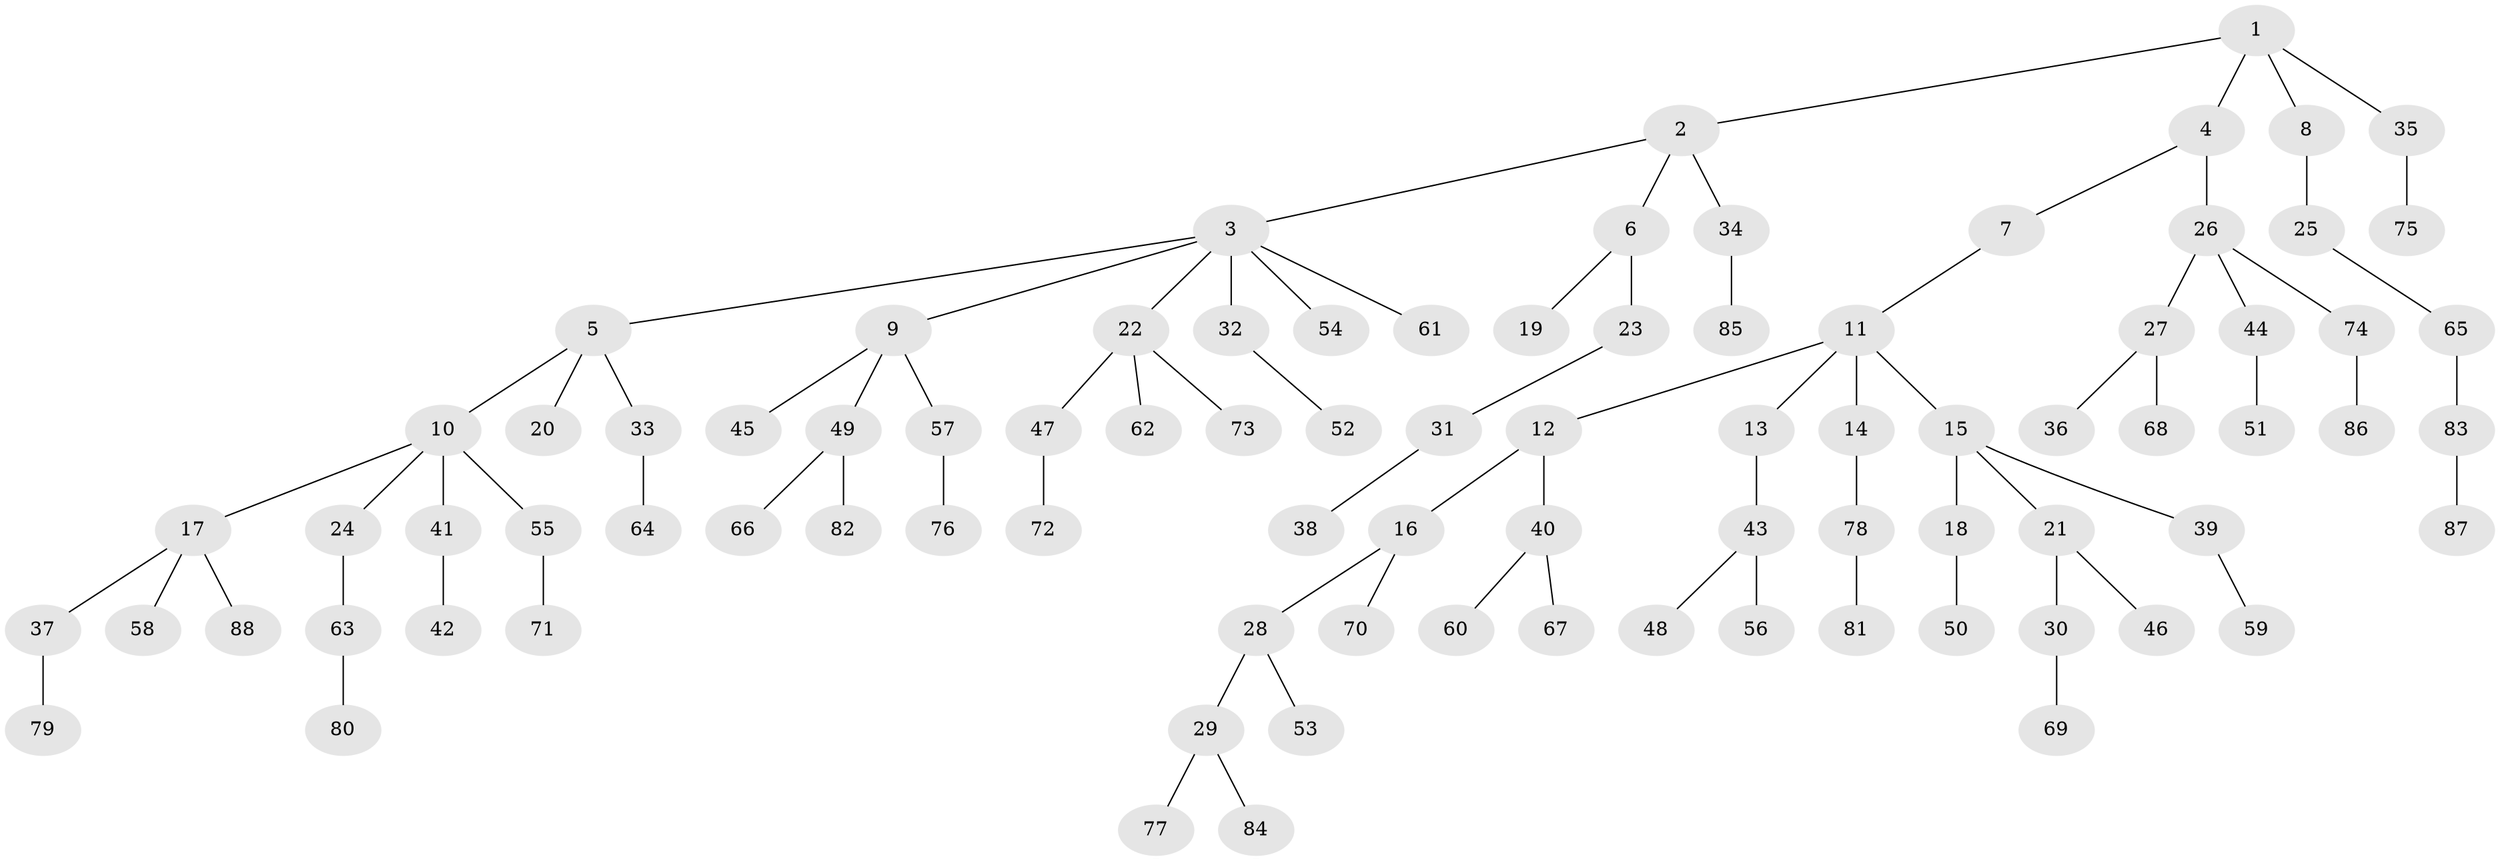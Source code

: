 // Generated by graph-tools (version 1.1) at 2025/02/03/09/25 03:02:19]
// undirected, 88 vertices, 87 edges
graph export_dot {
graph [start="1"]
  node [color=gray90,style=filled];
  1;
  2;
  3;
  4;
  5;
  6;
  7;
  8;
  9;
  10;
  11;
  12;
  13;
  14;
  15;
  16;
  17;
  18;
  19;
  20;
  21;
  22;
  23;
  24;
  25;
  26;
  27;
  28;
  29;
  30;
  31;
  32;
  33;
  34;
  35;
  36;
  37;
  38;
  39;
  40;
  41;
  42;
  43;
  44;
  45;
  46;
  47;
  48;
  49;
  50;
  51;
  52;
  53;
  54;
  55;
  56;
  57;
  58;
  59;
  60;
  61;
  62;
  63;
  64;
  65;
  66;
  67;
  68;
  69;
  70;
  71;
  72;
  73;
  74;
  75;
  76;
  77;
  78;
  79;
  80;
  81;
  82;
  83;
  84;
  85;
  86;
  87;
  88;
  1 -- 2;
  1 -- 4;
  1 -- 8;
  1 -- 35;
  2 -- 3;
  2 -- 6;
  2 -- 34;
  3 -- 5;
  3 -- 9;
  3 -- 22;
  3 -- 32;
  3 -- 54;
  3 -- 61;
  4 -- 7;
  4 -- 26;
  5 -- 10;
  5 -- 20;
  5 -- 33;
  6 -- 19;
  6 -- 23;
  7 -- 11;
  8 -- 25;
  9 -- 45;
  9 -- 49;
  9 -- 57;
  10 -- 17;
  10 -- 24;
  10 -- 41;
  10 -- 55;
  11 -- 12;
  11 -- 13;
  11 -- 14;
  11 -- 15;
  12 -- 16;
  12 -- 40;
  13 -- 43;
  14 -- 78;
  15 -- 18;
  15 -- 21;
  15 -- 39;
  16 -- 28;
  16 -- 70;
  17 -- 37;
  17 -- 58;
  17 -- 88;
  18 -- 50;
  21 -- 30;
  21 -- 46;
  22 -- 47;
  22 -- 62;
  22 -- 73;
  23 -- 31;
  24 -- 63;
  25 -- 65;
  26 -- 27;
  26 -- 44;
  26 -- 74;
  27 -- 36;
  27 -- 68;
  28 -- 29;
  28 -- 53;
  29 -- 77;
  29 -- 84;
  30 -- 69;
  31 -- 38;
  32 -- 52;
  33 -- 64;
  34 -- 85;
  35 -- 75;
  37 -- 79;
  39 -- 59;
  40 -- 60;
  40 -- 67;
  41 -- 42;
  43 -- 48;
  43 -- 56;
  44 -- 51;
  47 -- 72;
  49 -- 66;
  49 -- 82;
  55 -- 71;
  57 -- 76;
  63 -- 80;
  65 -- 83;
  74 -- 86;
  78 -- 81;
  83 -- 87;
}
